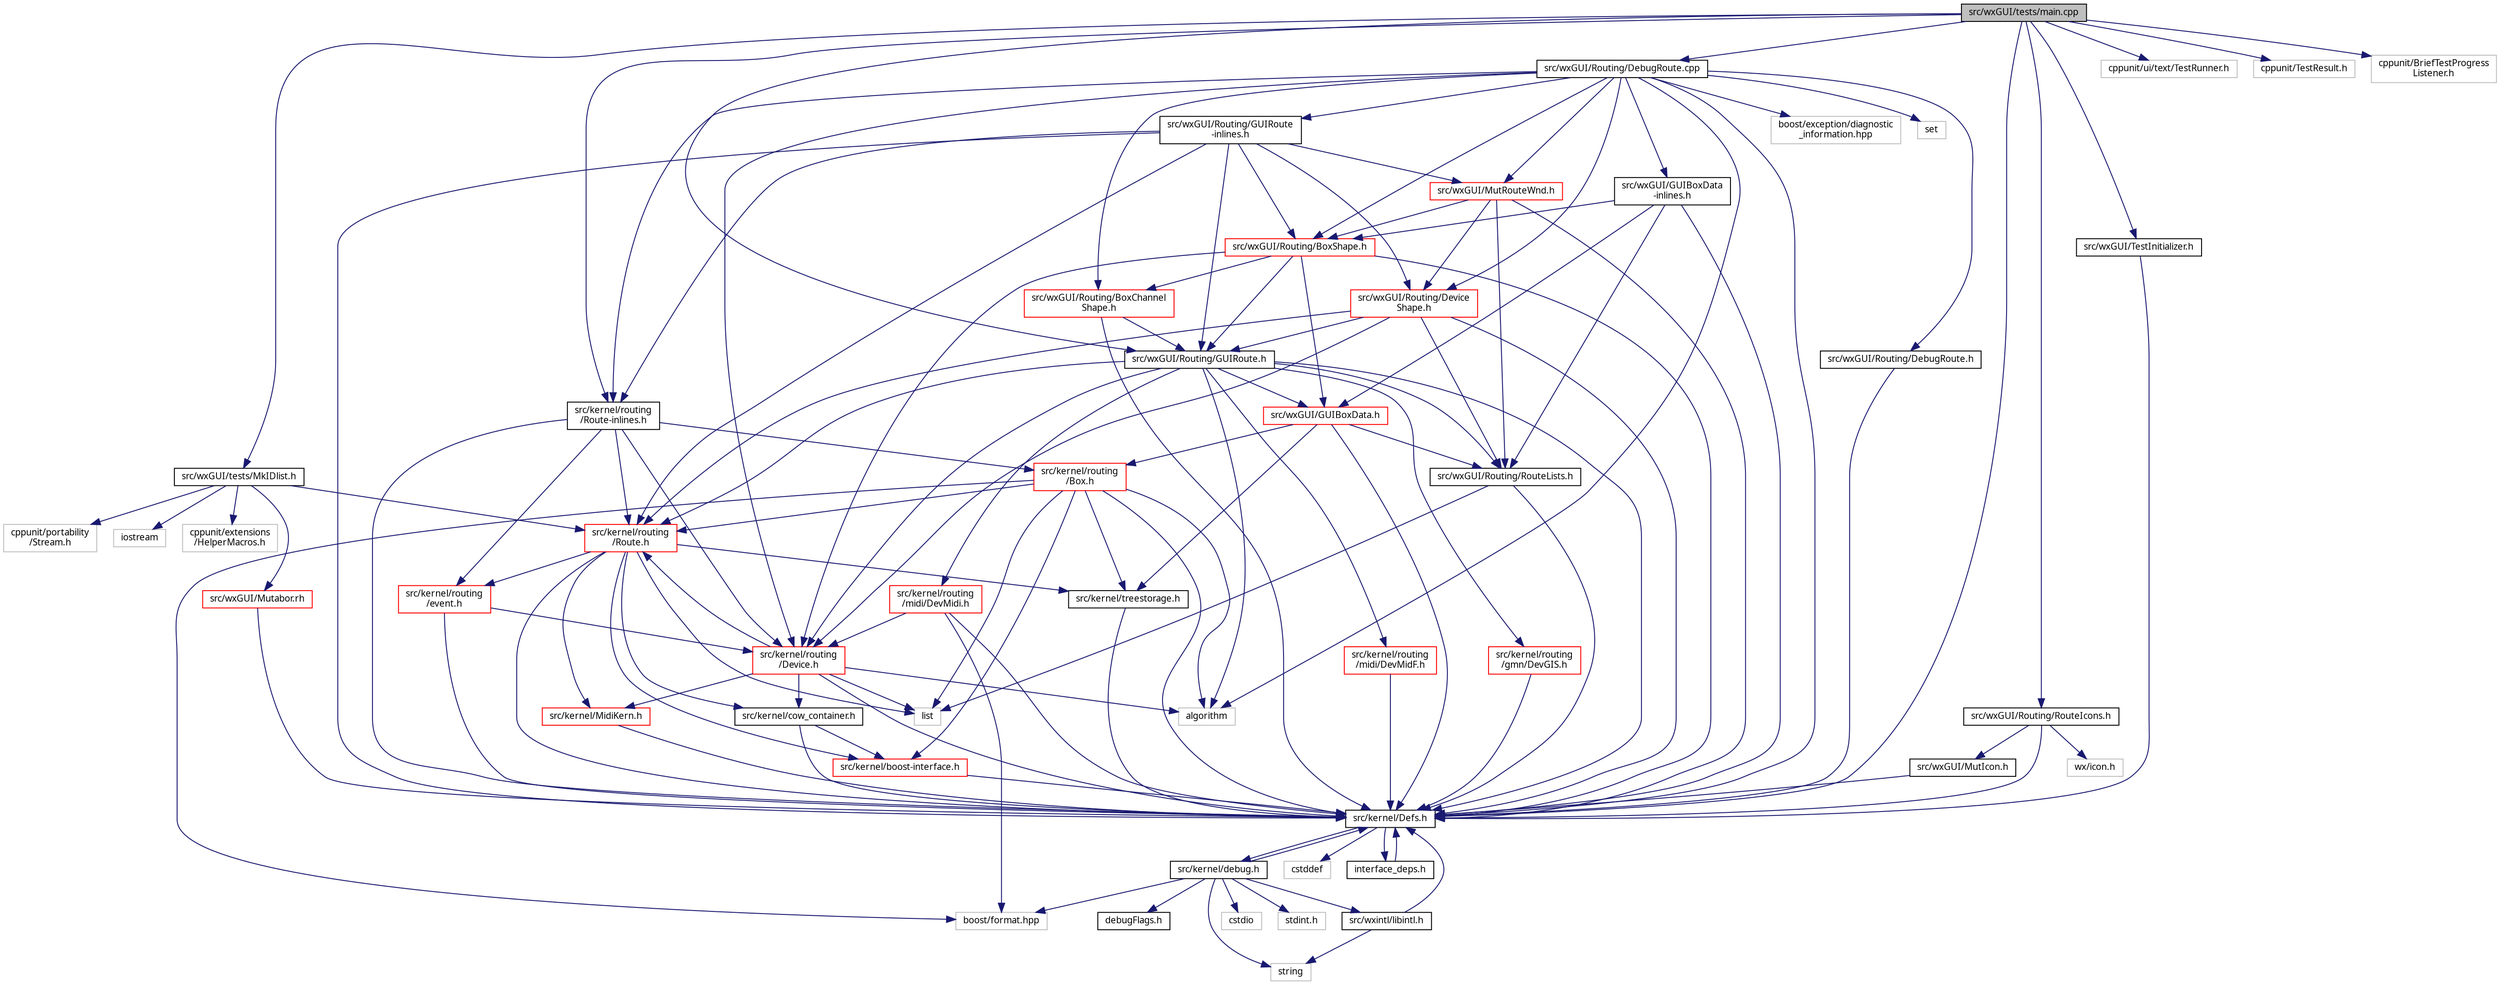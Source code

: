 digraph "src/wxGUI/tests/main.cpp"
{
  edge [fontname="Sans",fontsize="10",labelfontname="Sans",labelfontsize="10"];
  node [fontname="Sans",fontsize="10",shape=record];
  Node0 [label="src/wxGUI/tests/main.cpp",height=0.2,width=0.4,color="black", fillcolor="grey75", style="filled", fontcolor="black"];
  Node0 -> Node1 [color="midnightblue",fontsize="10",style="solid",fontname="Sans"];
  Node1 [label="src/kernel/Defs.h",height=0.2,width=0.4,color="black", fillcolor="white", style="filled",URL="$d1/d73/Defs_8h.html",tooltip="Common definitions. "];
  Node1 -> Node2 [color="midnightblue",fontsize="10",style="solid",fontname="Sans"];
  Node2 [label="interface_deps.h",height=0.2,width=0.4,color="black", fillcolor="white", style="filled",URL="$de/ddd/interface__deps_8h.html"];
  Node2 -> Node1 [color="midnightblue",fontsize="10",style="solid",fontname="Sans"];
  Node1 -> Node3 [color="midnightblue",fontsize="10",style="solid",fontname="Sans"];
  Node3 [label="cstddef",height=0.2,width=0.4,color="grey75", fillcolor="white", style="filled"];
  Node1 -> Node4 [color="midnightblue",fontsize="10",style="solid",fontname="Sans"];
  Node4 [label="src/kernel/debug.h",height=0.2,width=0.4,color="black", fillcolor="white", style="filled",URL="$db/d16/debug_8h.html"];
  Node4 -> Node1 [color="midnightblue",fontsize="10",style="solid",fontname="Sans"];
  Node4 -> Node5 [color="midnightblue",fontsize="10",style="solid",fontname="Sans"];
  Node5 [label="src/wxintl/libintl.h",height=0.2,width=0.4,color="black", fillcolor="white", style="filled",URL="$d4/d64/libintl_8h.html"];
  Node5 -> Node1 [color="midnightblue",fontsize="10",style="solid",fontname="Sans"];
  Node5 -> Node6 [color="midnightblue",fontsize="10",style="solid",fontname="Sans"];
  Node6 [label="string",height=0.2,width=0.4,color="grey75", fillcolor="white", style="filled"];
  Node4 -> Node6 [color="midnightblue",fontsize="10",style="solid",fontname="Sans"];
  Node4 -> Node7 [color="midnightblue",fontsize="10",style="solid",fontname="Sans"];
  Node7 [label="cstdio",height=0.2,width=0.4,color="grey75", fillcolor="white", style="filled"];
  Node4 -> Node8 [color="midnightblue",fontsize="10",style="solid",fontname="Sans"];
  Node8 [label="boost/format.hpp",height=0.2,width=0.4,color="grey75", fillcolor="white", style="filled"];
  Node4 -> Node9 [color="midnightblue",fontsize="10",style="solid",fontname="Sans"];
  Node9 [label="stdint.h",height=0.2,width=0.4,color="grey75", fillcolor="white", style="filled"];
  Node4 -> Node10 [color="midnightblue",fontsize="10",style="solid",fontname="Sans"];
  Node10 [label="debugFlags.h",height=0.2,width=0.4,color="black", fillcolor="white", style="filled",URL="$d4/dab/debugFlags_8h.html",tooltip="Debug flags for mutabor debug mode. "];
  Node0 -> Node11 [color="midnightblue",fontsize="10",style="solid",fontname="Sans"];
  Node11 [label="src/wxGUI/tests/MkIDlist.h",height=0.2,width=0.4,color="black", fillcolor="white", style="filled",URL="$d5/dfb/MkIDlist_8h.html"];
  Node11 -> Node12 [color="midnightblue",fontsize="10",style="solid",fontname="Sans"];
  Node12 [label="cppunit/extensions\l/HelperMacros.h",height=0.2,width=0.4,color="grey75", fillcolor="white", style="filled"];
  Node11 -> Node13 [color="midnightblue",fontsize="10",style="solid",fontname="Sans"];
  Node13 [label="cppunit/portability\l/Stream.h",height=0.2,width=0.4,color="grey75", fillcolor="white", style="filled"];
  Node11 -> Node14 [color="midnightblue",fontsize="10",style="solid",fontname="Sans"];
  Node14 [label="src/kernel/routing\l/Route.h",height=0.2,width=0.4,color="red", fillcolor="white", style="filled",URL="$d1/d65/Route_8h.html",tooltip="Routing. "];
  Node14 -> Node1 [color="midnightblue",fontsize="10",style="solid",fontname="Sans"];
  Node14 -> Node15 [color="midnightblue",fontsize="10",style="solid",fontname="Sans"];
  Node15 [label="src/kernel/cow_container.h",height=0.2,width=0.4,color="black", fillcolor="white", style="filled",URL="$da/d28/cow__container_8h.html",tooltip="Copy on write container. "];
  Node15 -> Node1 [color="midnightblue",fontsize="10",style="solid",fontname="Sans"];
  Node15 -> Node16 [color="midnightblue",fontsize="10",style="solid",fontname="Sans"];
  Node16 [label="src/kernel/boost-interface.h",height=0.2,width=0.4,color="red", fillcolor="white", style="filled",URL="$d1/da4/boost-interface_8h.html",tooltip="Interface to the boost library. "];
  Node16 -> Node1 [color="midnightblue",fontsize="10",style="solid",fontname="Sans"];
  Node14 -> Node19 [color="midnightblue",fontsize="10",style="solid",fontname="Sans"];
  Node19 [label="src/kernel/MidiKern.h",height=0.2,width=0.4,color="red", fillcolor="white", style="filled",URL="$da/dfd/MidiKern_8h.html"];
  Node19 -> Node1 [color="midnightblue",fontsize="10",style="solid",fontname="Sans"];
  Node14 -> Node21 [color="midnightblue",fontsize="10",style="solid",fontname="Sans"];
  Node21 [label="src/kernel/treestorage.h",height=0.2,width=0.4,color="black", fillcolor="white", style="filled",URL="$db/dbe/treestorage_8h.html",tooltip="abstract class for tree like storage "];
  Node21 -> Node1 [color="midnightblue",fontsize="10",style="solid",fontname="Sans"];
  Node14 -> Node16 [color="midnightblue",fontsize="10",style="solid",fontname="Sans"];
  Node14 -> Node22 [color="midnightblue",fontsize="10",style="solid",fontname="Sans"];
  Node22 [label="list",height=0.2,width=0.4,color="grey75", fillcolor="white", style="filled"];
  Node14 -> Node26 [color="midnightblue",fontsize="10",style="solid",fontname="Sans"];
  Node26 [label="src/kernel/routing\l/event.h",height=0.2,width=0.4,color="red", fillcolor="white", style="filled",URL="$dd/d20/event_8h.html"];
  Node26 -> Node1 [color="midnightblue",fontsize="10",style="solid",fontname="Sans"];
  Node26 -> Node27 [color="midnightblue",fontsize="10",style="solid",fontname="Sans"];
  Node27 [label="src/kernel/routing\l/Device.h",height=0.2,width=0.4,color="red", fillcolor="white", style="filled",URL="$de/d05/Device_8h.html",tooltip="Routing. "];
  Node27 -> Node1 [color="midnightblue",fontsize="10",style="solid",fontname="Sans"];
  Node27 -> Node15 [color="midnightblue",fontsize="10",style="solid",fontname="Sans"];
  Node27 -> Node14 [color="midnightblue",fontsize="10",style="solid",fontname="Sans"];
  Node27 -> Node19 [color="midnightblue",fontsize="10",style="solid",fontname="Sans"];
  Node27 -> Node22 [color="midnightblue",fontsize="10",style="solid",fontname="Sans"];
  Node27 -> Node38 [color="midnightblue",fontsize="10",style="solid",fontname="Sans"];
  Node38 [label="algorithm",height=0.2,width=0.4,color="grey75", fillcolor="white", style="filled"];
  Node11 -> Node44 [color="midnightblue",fontsize="10",style="solid",fontname="Sans"];
  Node44 [label="src/wxGUI/Mutabor.rh",height=0.2,width=0.4,color="red", fillcolor="white", style="filled",URL="$d9/d64/Mutabor_8rh.html"];
  Node44 -> Node1 [color="midnightblue",fontsize="10",style="solid",fontname="Sans"];
  Node11 -> Node30 [color="midnightblue",fontsize="10",style="solid",fontname="Sans"];
  Node30 [label="iostream",height=0.2,width=0.4,color="grey75", fillcolor="white", style="filled"];
  Node0 -> Node46 [color="midnightblue",fontsize="10",style="solid",fontname="Sans"];
  Node46 [label="src/wxGUI/Routing/RouteIcons.h",height=0.2,width=0.4,color="black", fillcolor="white", style="filled",URL="$df/d40/RouteIcons_8h.html",tooltip="Devices base classes. "];
  Node46 -> Node1 [color="midnightblue",fontsize="10",style="solid",fontname="Sans"];
  Node46 -> Node47 [color="midnightblue",fontsize="10",style="solid",fontname="Sans"];
  Node47 [label="src/wxGUI/MutIcon.h",height=0.2,width=0.4,color="black", fillcolor="white", style="filled",URL="$df/d37/MutIcon_8h.html",tooltip="Icon class fixing issues with Mac OS. "];
  Node47 -> Node1 [color="midnightblue",fontsize="10",style="solid",fontname="Sans"];
  Node46 -> Node48 [color="midnightblue",fontsize="10",style="solid",fontname="Sans"];
  Node48 [label="wx/icon.h",height=0.2,width=0.4,color="grey75", fillcolor="white", style="filled"];
  Node0 -> Node49 [color="midnightblue",fontsize="10",style="solid",fontname="Sans"];
  Node49 [label="src/wxGUI/Routing/GUIRoute.h",height=0.2,width=0.4,color="black", fillcolor="white", style="filled",URL="$d6/dfa/GUIRoute_8h.html"];
  Node49 -> Node1 [color="midnightblue",fontsize="10",style="solid",fontname="Sans"];
  Node49 -> Node27 [color="midnightblue",fontsize="10",style="solid",fontname="Sans"];
  Node49 -> Node50 [color="midnightblue",fontsize="10",style="solid",fontname="Sans"];
  Node50 [label="src/kernel/routing\l/midi/DevMidi.h",height=0.2,width=0.4,color="red", fillcolor="white", style="filled",URL="$d4/da2/DevMidi_8h.html",tooltip="Classes for midi port. "];
  Node50 -> Node1 [color="midnightblue",fontsize="10",style="solid",fontname="Sans"];
  Node50 -> Node27 [color="midnightblue",fontsize="10",style="solid",fontname="Sans"];
  Node50 -> Node8 [color="midnightblue",fontsize="10",style="solid",fontname="Sans"];
  Node49 -> Node63 [color="midnightblue",fontsize="10",style="solid",fontname="Sans"];
  Node63 [label="src/kernel/routing\l/midi/DevMidF.h",height=0.2,width=0.4,color="red", fillcolor="white", style="filled",URL="$da/d3c/DevMidF_8h.html"];
  Node63 -> Node1 [color="midnightblue",fontsize="10",style="solid",fontname="Sans"];
  Node49 -> Node72 [color="midnightblue",fontsize="10",style="solid",fontname="Sans"];
  Node72 [label="src/kernel/routing\l/gmn/DevGIS.h",height=0.2,width=0.4,color="red", fillcolor="white", style="filled",URL="$da/d81/DevGIS_8h.html"];
  Node72 -> Node1 [color="midnightblue",fontsize="10",style="solid",fontname="Sans"];
  Node49 -> Node14 [color="midnightblue",fontsize="10",style="solid",fontname="Sans"];
  Node49 -> Node74 [color="midnightblue",fontsize="10",style="solid",fontname="Sans"];
  Node74 [label="src/wxGUI/GUIBoxData.h",height=0.2,width=0.4,color="red", fillcolor="white", style="filled",URL="$d5/df7/GUIBoxData_8h.html"];
  Node74 -> Node1 [color="midnightblue",fontsize="10",style="solid",fontname="Sans"];
  Node74 -> Node21 [color="midnightblue",fontsize="10",style="solid",fontname="Sans"];
  Node74 -> Node52 [color="midnightblue",fontsize="10",style="solid",fontname="Sans"];
  Node52 [label="src/kernel/routing\l/Box.h",height=0.2,width=0.4,color="red", fillcolor="white", style="filled",URL="$de/d0f/Box_8h.html",tooltip="Mutabor Box for C++. "];
  Node52 -> Node1 [color="midnightblue",fontsize="10",style="solid",fontname="Sans"];
  Node52 -> Node21 [color="midnightblue",fontsize="10",style="solid",fontname="Sans"];
  Node52 -> Node16 [color="midnightblue",fontsize="10",style="solid",fontname="Sans"];
  Node52 -> Node14 [color="midnightblue",fontsize="10",style="solid",fontname="Sans"];
  Node52 -> Node22 [color="midnightblue",fontsize="10",style="solid",fontname="Sans"];
  Node52 -> Node38 [color="midnightblue",fontsize="10",style="solid",fontname="Sans"];
  Node52 -> Node8 [color="midnightblue",fontsize="10",style="solid",fontname="Sans"];
  Node74 -> Node75 [color="midnightblue",fontsize="10",style="solid",fontname="Sans"];
  Node75 [label="src/wxGUI/Routing/RouteLists.h",height=0.2,width=0.4,color="black", fillcolor="white", style="filled",URL="$d4/d70/RouteLists_8h.html"];
  Node75 -> Node1 [color="midnightblue",fontsize="10",style="solid",fontname="Sans"];
  Node75 -> Node22 [color="midnightblue",fontsize="10",style="solid",fontname="Sans"];
  Node49 -> Node75 [color="midnightblue",fontsize="10",style="solid",fontname="Sans"];
  Node49 -> Node38 [color="midnightblue",fontsize="10",style="solid",fontname="Sans"];
  Node0 -> Node85 [color="midnightblue",fontsize="10",style="solid",fontname="Sans"];
  Node85 [label="src/kernel/routing\l/Route-inlines.h",height=0.2,width=0.4,color="black", fillcolor="white", style="filled",URL="$d2/d2c/Route-inlines_8h.html"];
  Node85 -> Node1 [color="midnightblue",fontsize="10",style="solid",fontname="Sans"];
  Node85 -> Node14 [color="midnightblue",fontsize="10",style="solid",fontname="Sans"];
  Node85 -> Node27 [color="midnightblue",fontsize="10",style="solid",fontname="Sans"];
  Node85 -> Node52 [color="midnightblue",fontsize="10",style="solid",fontname="Sans"];
  Node85 -> Node26 [color="midnightblue",fontsize="10",style="solid",fontname="Sans"];
  Node0 -> Node86 [color="midnightblue",fontsize="10",style="solid",fontname="Sans"];
  Node86 [label="src/wxGUI/TestInitializer.h",height=0.2,width=0.4,color="black", fillcolor="white", style="filled",URL="$d5/d47/TestInitializer_8h.html"];
  Node86 -> Node1 [color="midnightblue",fontsize="10",style="solid",fontname="Sans"];
  Node0 -> Node87 [color="midnightblue",fontsize="10",style="solid",fontname="Sans"];
  Node87 [label="cppunit/ui/text/TestRunner.h",height=0.2,width=0.4,color="grey75", fillcolor="white", style="filled"];
  Node0 -> Node88 [color="midnightblue",fontsize="10",style="solid",fontname="Sans"];
  Node88 [label="cppunit/TestResult.h",height=0.2,width=0.4,color="grey75", fillcolor="white", style="filled"];
  Node0 -> Node89 [color="midnightblue",fontsize="10",style="solid",fontname="Sans"];
  Node89 [label="cppunit/BriefTestProgress\lListener.h",height=0.2,width=0.4,color="grey75", fillcolor="white", style="filled"];
  Node0 -> Node90 [color="midnightblue",fontsize="10",style="solid",fontname="Sans"];
  Node90 [label="src/wxGUI/Routing/DebugRoute.cpp",height=0.2,width=0.4,color="black", fillcolor="white", style="filled",URL="$dc/de8/wxGUI_2Routing_2DebugRoute_8cpp.html",tooltip="Debug functions for routing system. "];
  Node90 -> Node1 [color="midnightblue",fontsize="10",style="solid",fontname="Sans"];
  Node90 -> Node91 [color="midnightblue",fontsize="10",style="solid",fontname="Sans"];
  Node91 [label="src/wxGUI/Routing/DebugRoute.h",height=0.2,width=0.4,color="black", fillcolor="white", style="filled",URL="$d5/d31/DebugRoute_8h.html"];
  Node91 -> Node1 [color="midnightblue",fontsize="10",style="solid",fontname="Sans"];
  Node90 -> Node27 [color="midnightblue",fontsize="10",style="solid",fontname="Sans"];
  Node90 -> Node85 [color="midnightblue",fontsize="10",style="solid",fontname="Sans"];
  Node90 -> Node92 [color="midnightblue",fontsize="10",style="solid",fontname="Sans"];
  Node92 [label="boost/exception/diagnostic\l_information.hpp",height=0.2,width=0.4,color="grey75", fillcolor="white", style="filled"];
  Node90 -> Node93 [color="midnightblue",fontsize="10",style="solid",fontname="Sans"];
  Node93 [label="set",height=0.2,width=0.4,color="grey75", fillcolor="white", style="filled"];
  Node90 -> Node38 [color="midnightblue",fontsize="10",style="solid",fontname="Sans"];
  Node90 -> Node94 [color="midnightblue",fontsize="10",style="solid",fontname="Sans"];
  Node94 [label="src/wxGUI/Routing/Device\lShape.h",height=0.2,width=0.4,color="red", fillcolor="white", style="filled",URL="$d9/d4d/DeviceShape_8h.html",tooltip="Device shape base class for route window. "];
  Node94 -> Node1 [color="midnightblue",fontsize="10",style="solid",fontname="Sans"];
  Node94 -> Node14 [color="midnightblue",fontsize="10",style="solid",fontname="Sans"];
  Node94 -> Node27 [color="midnightblue",fontsize="10",style="solid",fontname="Sans"];
  Node94 -> Node49 [color="midnightblue",fontsize="10",style="solid",fontname="Sans"];
  Node94 -> Node75 [color="midnightblue",fontsize="10",style="solid",fontname="Sans"];
  Node90 -> Node115 [color="midnightblue",fontsize="10",style="solid",fontname="Sans"];
  Node115 [label="src/wxGUI/MutRouteWnd.h",height=0.2,width=0.4,color="red", fillcolor="white", style="filled",URL="$d3/dd7/MutRouteWnd_8h.html"];
  Node115 -> Node1 [color="midnightblue",fontsize="10",style="solid",fontname="Sans"];
  Node115 -> Node75 [color="midnightblue",fontsize="10",style="solid",fontname="Sans"];
  Node115 -> Node94 [color="midnightblue",fontsize="10",style="solid",fontname="Sans"];
  Node115 -> Node116 [color="midnightblue",fontsize="10",style="solid",fontname="Sans"];
  Node116 [label="src/wxGUI/Routing/BoxShape.h",height=0.2,width=0.4,color="red", fillcolor="white", style="filled",URL="$d9/d49/BoxShape_8h.html",tooltip="Box shape for route window. "];
  Node116 -> Node1 [color="midnightblue",fontsize="10",style="solid",fontname="Sans"];
  Node116 -> Node74 [color="midnightblue",fontsize="10",style="solid",fontname="Sans"];
  Node116 -> Node49 [color="midnightblue",fontsize="10",style="solid",fontname="Sans"];
  Node116 -> Node117 [color="midnightblue",fontsize="10",style="solid",fontname="Sans"];
  Node117 [label="src/wxGUI/Routing/BoxChannel\lShape.h",height=0.2,width=0.4,color="red", fillcolor="white", style="filled",URL="$d6/d68/BoxChannelShape_8h.html",tooltip="Box shape for route window. "];
  Node117 -> Node1 [color="midnightblue",fontsize="10",style="solid",fontname="Sans"];
  Node117 -> Node49 [color="midnightblue",fontsize="10",style="solid",fontname="Sans"];
  Node116 -> Node27 [color="midnightblue",fontsize="10",style="solid",fontname="Sans"];
  Node90 -> Node116 [color="midnightblue",fontsize="10",style="solid",fontname="Sans"];
  Node90 -> Node121 [color="midnightblue",fontsize="10",style="solid",fontname="Sans"];
  Node121 [label="src/wxGUI/Routing/GUIRoute\l-inlines.h",height=0.2,width=0.4,color="black", fillcolor="white", style="filled",URL="$d2/d73/GUIRoute-inlines_8h.html"];
  Node121 -> Node1 [color="midnightblue",fontsize="10",style="solid",fontname="Sans"];
  Node121 -> Node14 [color="midnightblue",fontsize="10",style="solid",fontname="Sans"];
  Node121 -> Node49 [color="midnightblue",fontsize="10",style="solid",fontname="Sans"];
  Node121 -> Node116 [color="midnightblue",fontsize="10",style="solid",fontname="Sans"];
  Node121 -> Node94 [color="midnightblue",fontsize="10",style="solid",fontname="Sans"];
  Node121 -> Node115 [color="midnightblue",fontsize="10",style="solid",fontname="Sans"];
  Node121 -> Node85 [color="midnightblue",fontsize="10",style="solid",fontname="Sans"];
  Node90 -> Node117 [color="midnightblue",fontsize="10",style="solid",fontname="Sans"];
  Node90 -> Node122 [color="midnightblue",fontsize="10",style="solid",fontname="Sans"];
  Node122 [label="src/wxGUI/GUIBoxData\l-inlines.h",height=0.2,width=0.4,color="black", fillcolor="white", style="filled",URL="$d5/d12/GUIBoxData-inlines_8h.html"];
  Node122 -> Node1 [color="midnightblue",fontsize="10",style="solid",fontname="Sans"];
  Node122 -> Node75 [color="midnightblue",fontsize="10",style="solid",fontname="Sans"];
  Node122 -> Node74 [color="midnightblue",fontsize="10",style="solid",fontname="Sans"];
  Node122 -> Node116 [color="midnightblue",fontsize="10",style="solid",fontname="Sans"];
}

